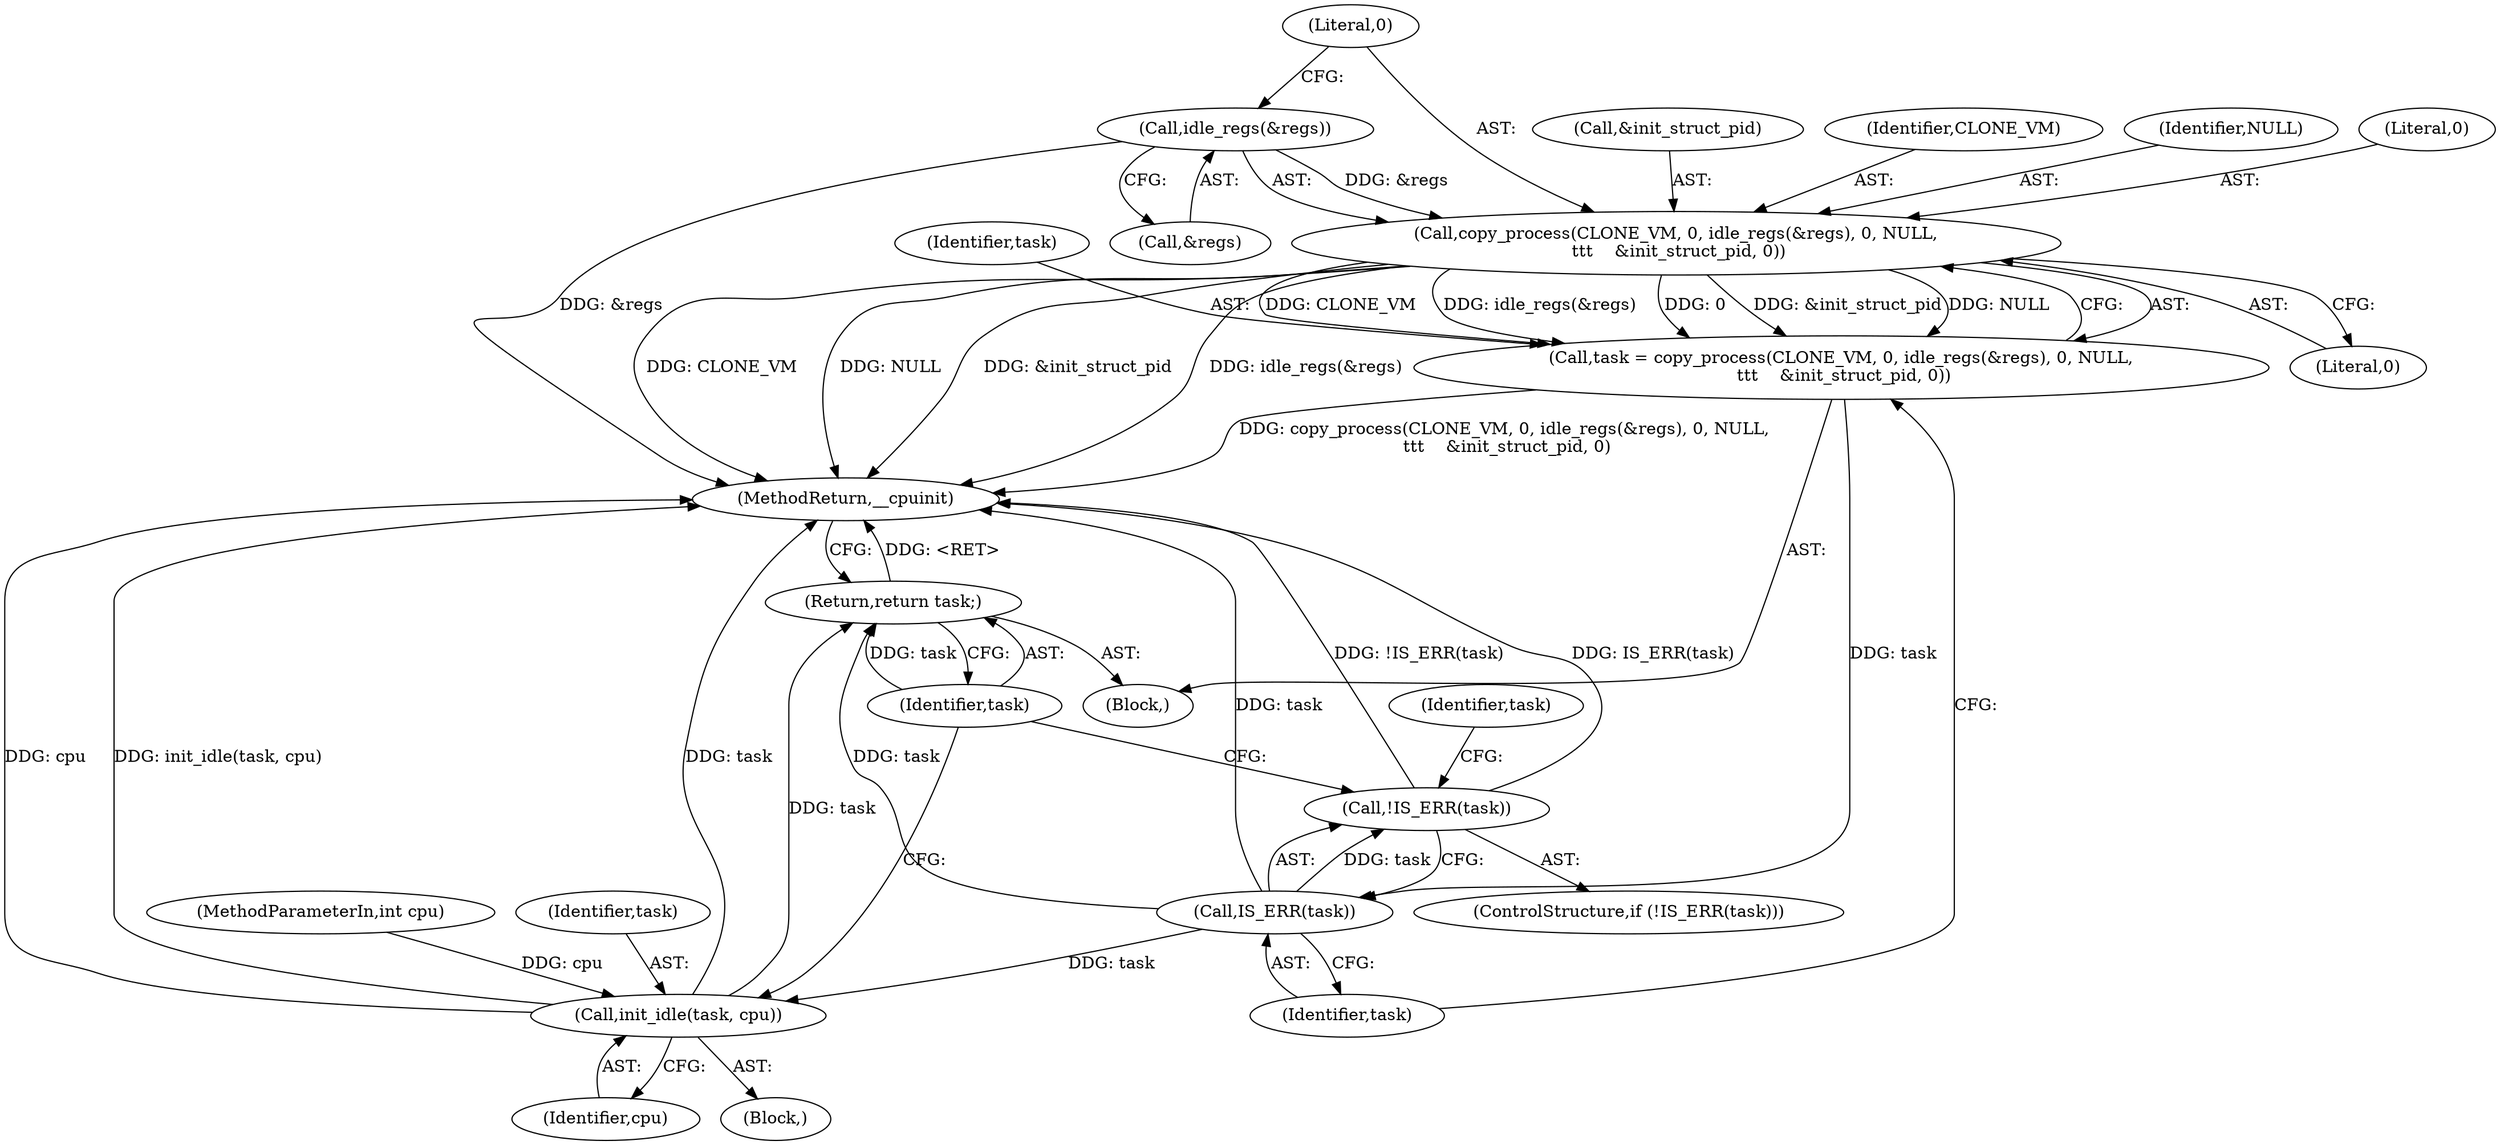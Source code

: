 digraph "0_linux_f106eee10038c2ee5b6056aaf3f6d5229be6dcdd@API" {
"1000107" [label="(Call,copy_process(CLONE_VM, 0, idle_regs(&regs), 0, NULL,\n \t\t\t    &init_struct_pid, 0))"];
"1000110" [label="(Call,idle_regs(&regs))"];
"1000105" [label="(Call,task = copy_process(CLONE_VM, 0, idle_regs(&regs), 0, NULL,\n \t\t\t    &init_struct_pid, 0))"];
"1000120" [label="(Call,IS_ERR(task))"];
"1000119" [label="(Call,!IS_ERR(task))"];
"1000127" [label="(Call,init_idle(task, cpu))"];
"1000130" [label="(Return,return task;)"];
"1000127" [label="(Call,init_idle(task, cpu))"];
"1000107" [label="(Call,copy_process(CLONE_VM, 0, idle_regs(&regs), 0, NULL,\n \t\t\t    &init_struct_pid, 0))"];
"1000121" [label="(Identifier,task)"];
"1000129" [label="(Identifier,cpu)"];
"1000114" [label="(Identifier,NULL)"];
"1000125" [label="(Identifier,task)"];
"1000109" [label="(Literal,0)"];
"1000101" [label="(MethodParameterIn,int cpu)"];
"1000105" [label="(Call,task = copy_process(CLONE_VM, 0, idle_regs(&regs), 0, NULL,\n \t\t\t    &init_struct_pid, 0))"];
"1000113" [label="(Literal,0)"];
"1000110" [label="(Call,idle_regs(&regs))"];
"1000102" [label="(Block,)"];
"1000117" [label="(Literal,0)"];
"1000115" [label="(Call,&init_struct_pid)"];
"1000119" [label="(Call,!IS_ERR(task))"];
"1000111" [label="(Call,&regs)"];
"1000118" [label="(ControlStructure,if (!IS_ERR(task)))"];
"1000128" [label="(Identifier,task)"];
"1000108" [label="(Identifier,CLONE_VM)"];
"1000120" [label="(Call,IS_ERR(task))"];
"1000122" [label="(Block,)"];
"1000106" [label="(Identifier,task)"];
"1000132" [label="(MethodReturn,__cpuinit)"];
"1000130" [label="(Return,return task;)"];
"1000131" [label="(Identifier,task)"];
"1000107" -> "1000105"  [label="AST: "];
"1000107" -> "1000117"  [label="CFG: "];
"1000108" -> "1000107"  [label="AST: "];
"1000109" -> "1000107"  [label="AST: "];
"1000110" -> "1000107"  [label="AST: "];
"1000113" -> "1000107"  [label="AST: "];
"1000114" -> "1000107"  [label="AST: "];
"1000115" -> "1000107"  [label="AST: "];
"1000117" -> "1000107"  [label="AST: "];
"1000105" -> "1000107"  [label="CFG: "];
"1000107" -> "1000132"  [label="DDG: CLONE_VM"];
"1000107" -> "1000132"  [label="DDG: NULL"];
"1000107" -> "1000132"  [label="DDG: &init_struct_pid"];
"1000107" -> "1000132"  [label="DDG: idle_regs(&regs)"];
"1000107" -> "1000105"  [label="DDG: CLONE_VM"];
"1000107" -> "1000105"  [label="DDG: idle_regs(&regs)"];
"1000107" -> "1000105"  [label="DDG: 0"];
"1000107" -> "1000105"  [label="DDG: &init_struct_pid"];
"1000107" -> "1000105"  [label="DDG: NULL"];
"1000110" -> "1000107"  [label="DDG: &regs"];
"1000110" -> "1000111"  [label="CFG: "];
"1000111" -> "1000110"  [label="AST: "];
"1000113" -> "1000110"  [label="CFG: "];
"1000110" -> "1000132"  [label="DDG: &regs"];
"1000105" -> "1000102"  [label="AST: "];
"1000106" -> "1000105"  [label="AST: "];
"1000121" -> "1000105"  [label="CFG: "];
"1000105" -> "1000132"  [label="DDG: copy_process(CLONE_VM, 0, idle_regs(&regs), 0, NULL,\n \t\t\t    &init_struct_pid, 0)"];
"1000105" -> "1000120"  [label="DDG: task"];
"1000120" -> "1000119"  [label="AST: "];
"1000120" -> "1000121"  [label="CFG: "];
"1000121" -> "1000120"  [label="AST: "];
"1000119" -> "1000120"  [label="CFG: "];
"1000120" -> "1000132"  [label="DDG: task"];
"1000120" -> "1000119"  [label="DDG: task"];
"1000120" -> "1000127"  [label="DDG: task"];
"1000120" -> "1000130"  [label="DDG: task"];
"1000119" -> "1000118"  [label="AST: "];
"1000125" -> "1000119"  [label="CFG: "];
"1000131" -> "1000119"  [label="CFG: "];
"1000119" -> "1000132"  [label="DDG: !IS_ERR(task)"];
"1000119" -> "1000132"  [label="DDG: IS_ERR(task)"];
"1000127" -> "1000122"  [label="AST: "];
"1000127" -> "1000129"  [label="CFG: "];
"1000128" -> "1000127"  [label="AST: "];
"1000129" -> "1000127"  [label="AST: "];
"1000131" -> "1000127"  [label="CFG: "];
"1000127" -> "1000132"  [label="DDG: cpu"];
"1000127" -> "1000132"  [label="DDG: init_idle(task, cpu)"];
"1000127" -> "1000132"  [label="DDG: task"];
"1000101" -> "1000127"  [label="DDG: cpu"];
"1000127" -> "1000130"  [label="DDG: task"];
"1000130" -> "1000102"  [label="AST: "];
"1000130" -> "1000131"  [label="CFG: "];
"1000131" -> "1000130"  [label="AST: "];
"1000132" -> "1000130"  [label="CFG: "];
"1000130" -> "1000132"  [label="DDG: <RET>"];
"1000131" -> "1000130"  [label="DDG: task"];
}
